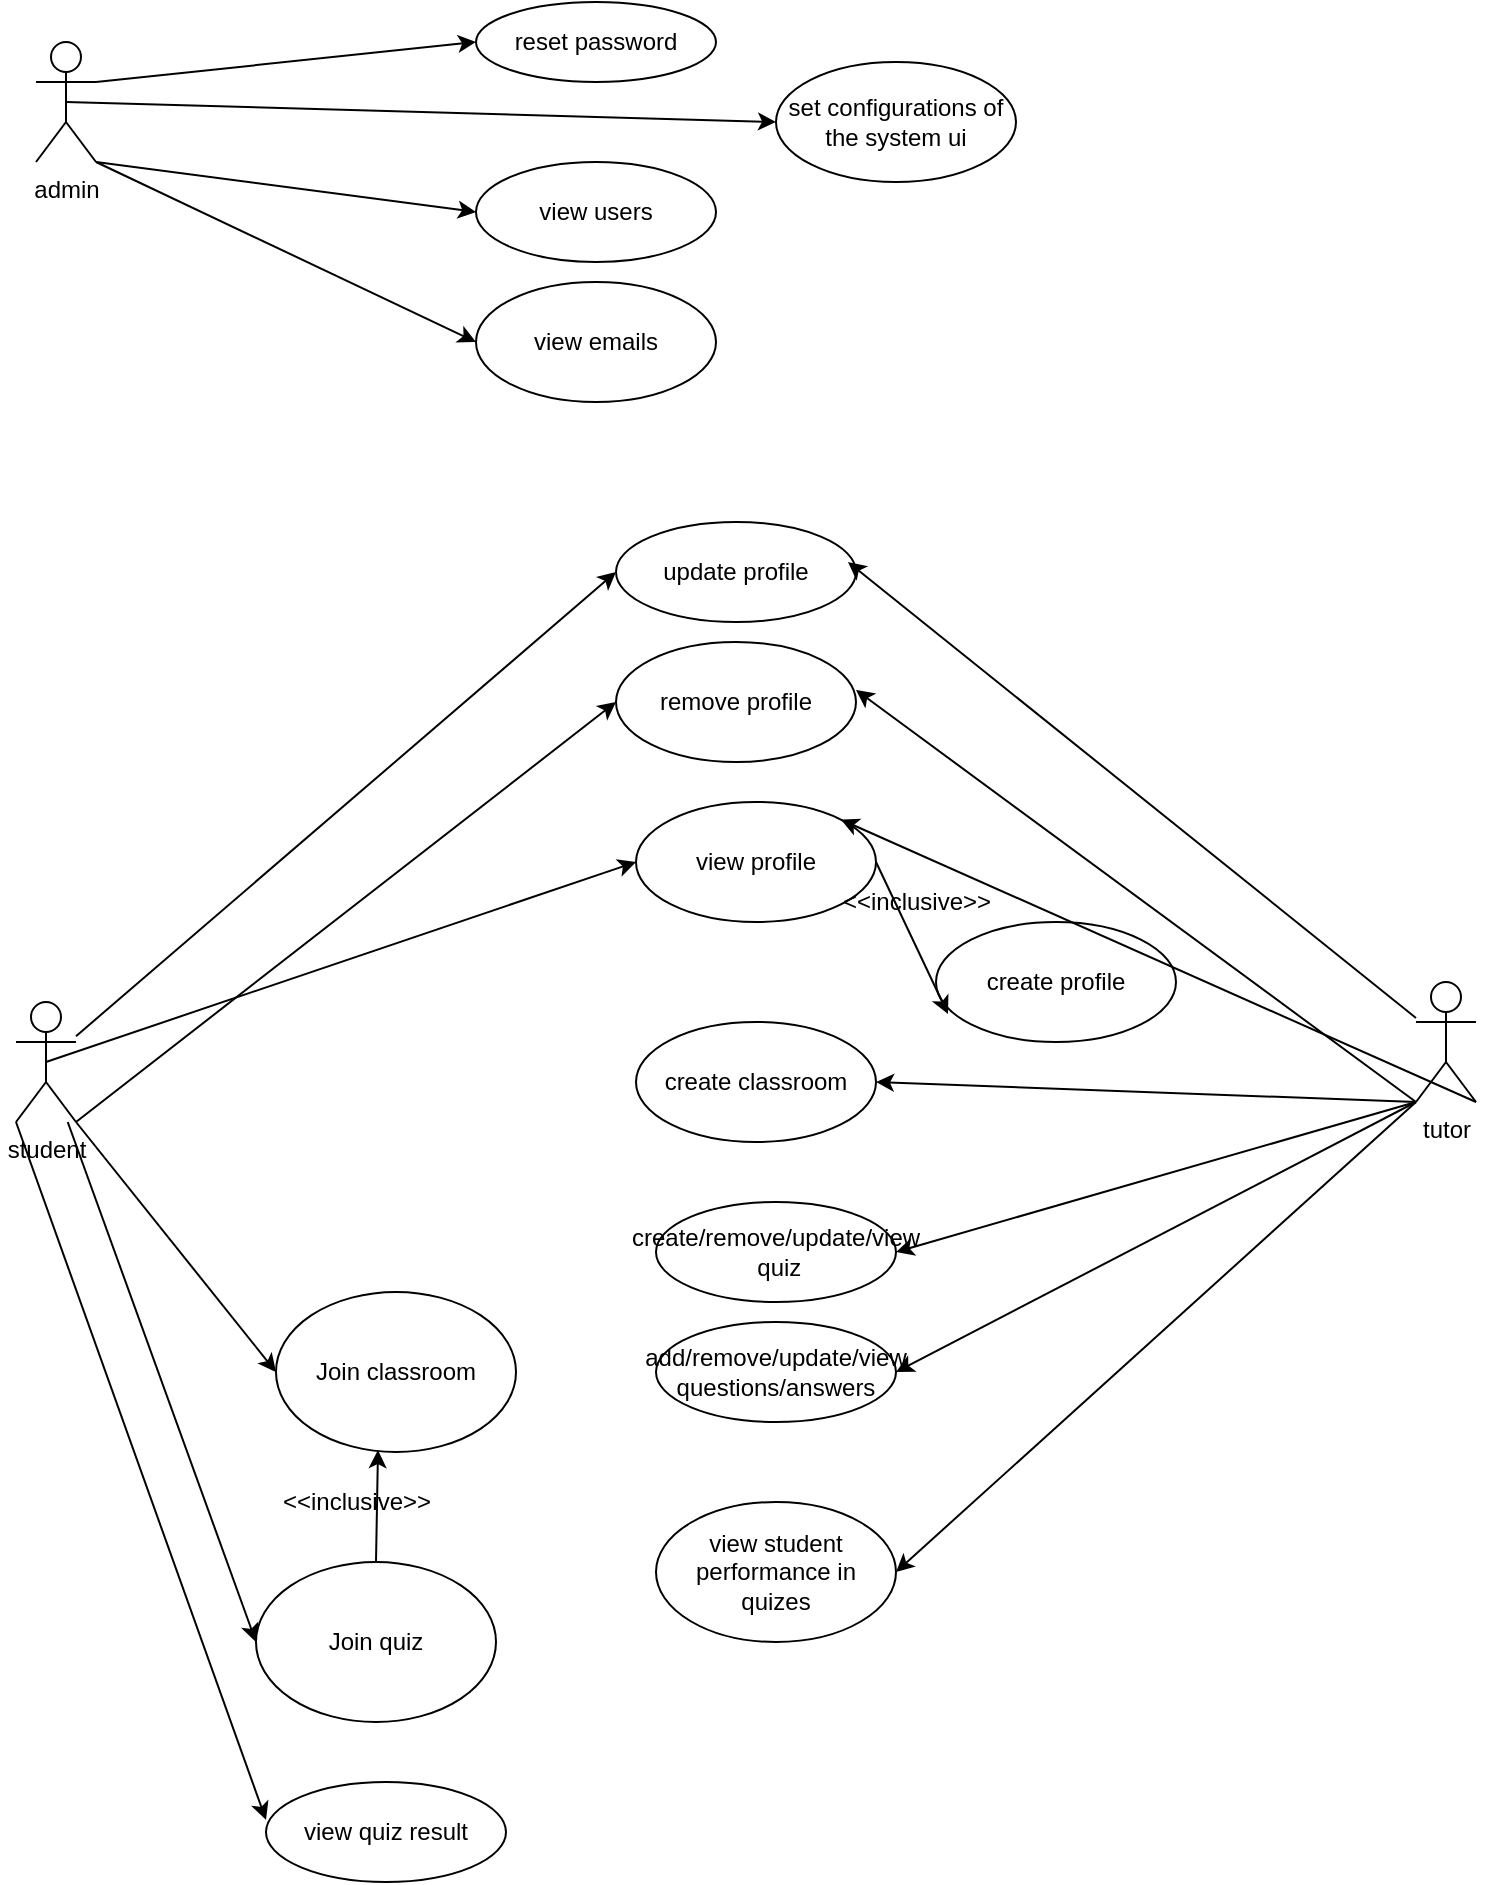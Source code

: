 <mxfile version="13.7.7" type="device"><diagram id="jC6tg1TTdYtsIbvTatWw" name="Page-1"><mxGraphModel dx="868" dy="482" grid="1" gridSize="10" guides="1" tooltips="1" connect="1" arrows="1" fold="1" page="1" pageScale="1" pageWidth="850" pageHeight="1100" math="0" shadow="0"><root><mxCell id="0"/><mxCell id="1" parent="0"/><mxCell id="7lx-r6Z6o3soIPZ9RHmM-1" value="student" style="shape=umlActor;verticalLabelPosition=bottom;verticalAlign=top;html=1;outlineConnect=0;" parent="1" vertex="1"><mxGeometry x="80" y="540" width="30" height="60" as="geometry"/></mxCell><mxCell id="7lx-r6Z6o3soIPZ9RHmM-2" value="tutor&lt;br&gt;" style="shape=umlActor;verticalLabelPosition=bottom;verticalAlign=top;html=1;outlineConnect=0;" parent="1" vertex="1"><mxGeometry x="780" y="530" width="30" height="60" as="geometry"/></mxCell><mxCell id="7lx-r6Z6o3soIPZ9RHmM-3" value="admin" style="shape=umlActor;verticalLabelPosition=bottom;verticalAlign=top;html=1;outlineConnect=0;" parent="1" vertex="1"><mxGeometry x="90" y="60" width="30" height="60" as="geometry"/></mxCell><mxCell id="3_jGDjv583_Xm__qWi4X-5" value="reset password" style="ellipse;whiteSpace=wrap;html=1;" vertex="1" parent="1"><mxGeometry x="310" y="40" width="120" height="40" as="geometry"/></mxCell><mxCell id="3_jGDjv583_Xm__qWi4X-6" value="view users" style="ellipse;whiteSpace=wrap;html=1;" vertex="1" parent="1"><mxGeometry x="310" y="120" width="120" height="50" as="geometry"/></mxCell><mxCell id="3_jGDjv583_Xm__qWi4X-7" value="create profile" style="ellipse;whiteSpace=wrap;html=1;" vertex="1" parent="1"><mxGeometry x="540" y="500" width="120" height="60" as="geometry"/></mxCell><mxCell id="3_jGDjv583_Xm__qWi4X-8" value="set configurations of the system ui" style="ellipse;whiteSpace=wrap;html=1;" vertex="1" parent="1"><mxGeometry x="460" y="70" width="120" height="60" as="geometry"/></mxCell><mxCell id="3_jGDjv583_Xm__qWi4X-9" value="update profile" style="ellipse;whiteSpace=wrap;html=1;" vertex="1" parent="1"><mxGeometry x="380" y="300" width="120" height="50" as="geometry"/></mxCell><mxCell id="3_jGDjv583_Xm__qWi4X-10" value="remove profile" style="ellipse;whiteSpace=wrap;html=1;" vertex="1" parent="1"><mxGeometry x="380" y="360" width="120" height="60" as="geometry"/></mxCell><mxCell id="3_jGDjv583_Xm__qWi4X-11" value="view profile" style="ellipse;whiteSpace=wrap;html=1;" vertex="1" parent="1"><mxGeometry x="390" y="440" width="120" height="60" as="geometry"/></mxCell><mxCell id="3_jGDjv583_Xm__qWi4X-12" value="create classroom" style="ellipse;whiteSpace=wrap;html=1;" vertex="1" parent="1"><mxGeometry x="390" y="550" width="120" height="60" as="geometry"/></mxCell><mxCell id="3_jGDjv583_Xm__qWi4X-13" value="create/remove/update/view&lt;br&gt;&amp;nbsp;quiz" style="ellipse;whiteSpace=wrap;html=1;" vertex="1" parent="1"><mxGeometry x="400" y="640" width="120" height="50" as="geometry"/></mxCell><mxCell id="3_jGDjv583_Xm__qWi4X-14" value="add/remove/update/view&lt;br&gt;questions/answers" style="ellipse;whiteSpace=wrap;html=1;" vertex="1" parent="1"><mxGeometry x="400" y="700" width="120" height="50" as="geometry"/></mxCell><mxCell id="3_jGDjv583_Xm__qWi4X-17" value="view student performance in quizes" style="ellipse;whiteSpace=wrap;html=1;" vertex="1" parent="1"><mxGeometry x="400" y="790" width="120" height="70" as="geometry"/></mxCell><mxCell id="3_jGDjv583_Xm__qWi4X-19" value="" style="endArrow=classic;html=1;entryX=0;entryY=0.5;entryDx=0;entryDy=0;" edge="1" parent="1" source="7lx-r6Z6o3soIPZ9RHmM-1" target="3_jGDjv583_Xm__qWi4X-9"><mxGeometry width="50" height="50" relative="1" as="geometry"><mxPoint x="230" y="310" as="sourcePoint"/><mxPoint x="280" y="260" as="targetPoint"/></mxGeometry></mxCell><mxCell id="3_jGDjv583_Xm__qWi4X-20" value="" style="endArrow=classic;html=1;entryX=0;entryY=0.5;entryDx=0;entryDy=0;exitX=1;exitY=1;exitDx=0;exitDy=0;exitPerimeter=0;" edge="1" parent="1" source="7lx-r6Z6o3soIPZ9RHmM-1" target="3_jGDjv583_Xm__qWi4X-10"><mxGeometry width="50" height="50" relative="1" as="geometry"><mxPoint x="170" y="440" as="sourcePoint"/><mxPoint x="220" y="390" as="targetPoint"/></mxGeometry></mxCell><mxCell id="3_jGDjv583_Xm__qWi4X-21" value="" style="endArrow=classic;html=1;entryX=0;entryY=0.5;entryDx=0;entryDy=0;exitX=0.5;exitY=0.5;exitDx=0;exitDy=0;exitPerimeter=0;" edge="1" parent="1" source="7lx-r6Z6o3soIPZ9RHmM-1" target="3_jGDjv583_Xm__qWi4X-11"><mxGeometry width="50" height="50" relative="1" as="geometry"><mxPoint x="140" y="290" as="sourcePoint"/><mxPoint x="260" y="430" as="targetPoint"/></mxGeometry></mxCell><mxCell id="3_jGDjv583_Xm__qWi4X-22" value="" style="endArrow=classic;html=1;" edge="1" parent="1" source="7lx-r6Z6o3soIPZ9RHmM-2"><mxGeometry width="50" height="50" relative="1" as="geometry"><mxPoint x="190" y="580" as="sourcePoint"/><mxPoint x="496" y="320" as="targetPoint"/></mxGeometry></mxCell><mxCell id="3_jGDjv583_Xm__qWi4X-24" value="" style="endArrow=classic;html=1;entryX=1;entryY=0.4;entryDx=0;entryDy=0;entryPerimeter=0;exitX=0;exitY=1;exitDx=0;exitDy=0;exitPerimeter=0;" edge="1" parent="1" source="7lx-r6Z6o3soIPZ9RHmM-2" target="3_jGDjv583_Xm__qWi4X-10"><mxGeometry width="50" height="50" relative="1" as="geometry"><mxPoint x="670" y="500" as="sourcePoint"/><mxPoint x="720" y="450" as="targetPoint"/></mxGeometry></mxCell><mxCell id="3_jGDjv583_Xm__qWi4X-25" value="" style="endArrow=classic;html=1;entryX=1;entryY=0;entryDx=0;entryDy=0;exitX=1;exitY=1;exitDx=0;exitDy=0;exitPerimeter=0;" edge="1" parent="1" source="7lx-r6Z6o3soIPZ9RHmM-2" target="3_jGDjv583_Xm__qWi4X-11"><mxGeometry width="50" height="50" relative="1" as="geometry"><mxPoint x="220" y="540" as="sourcePoint"/><mxPoint x="270" y="490" as="targetPoint"/></mxGeometry></mxCell><mxCell id="3_jGDjv583_Xm__qWi4X-26" value="" style="endArrow=classic;html=1;entryX=0.05;entryY=0.767;entryDx=0;entryDy=0;entryPerimeter=0;exitX=1;exitY=0.5;exitDx=0;exitDy=0;" edge="1" parent="1" source="3_jGDjv583_Xm__qWi4X-11" target="3_jGDjv583_Xm__qWi4X-7"><mxGeometry width="50" height="50" relative="1" as="geometry"><mxPoint x="500" y="490" as="sourcePoint"/><mxPoint x="570" y="480" as="targetPoint"/></mxGeometry></mxCell><mxCell id="3_jGDjv583_Xm__qWi4X-27" value="&amp;lt;&amp;lt;inclusive&amp;gt;&amp;gt;" style="text;html=1;align=center;verticalAlign=middle;resizable=0;points=[];autosize=1;" vertex="1" parent="1"><mxGeometry x="485" y="480" width="90" height="20" as="geometry"/></mxCell><mxCell id="3_jGDjv583_Xm__qWi4X-28" value="Join classroom" style="ellipse;whiteSpace=wrap;html=1;" vertex="1" parent="1"><mxGeometry x="210" y="685" width="120" height="80" as="geometry"/></mxCell><mxCell id="3_jGDjv583_Xm__qWi4X-29" value="Join quiz" style="ellipse;whiteSpace=wrap;html=1;" vertex="1" parent="1"><mxGeometry x="200" y="820" width="120" height="80" as="geometry"/></mxCell><mxCell id="3_jGDjv583_Xm__qWi4X-30" value="view quiz result" style="ellipse;whiteSpace=wrap;html=1;" vertex="1" parent="1"><mxGeometry x="205" y="930" width="120" height="50" as="geometry"/></mxCell><mxCell id="3_jGDjv583_Xm__qWi4X-31" value="" style="endArrow=classic;html=1;entryX=0.425;entryY=0.988;entryDx=0;entryDy=0;entryPerimeter=0;exitX=0.5;exitY=0;exitDx=0;exitDy=0;" edge="1" parent="1" source="3_jGDjv583_Xm__qWi4X-29" target="3_jGDjv583_Xm__qWi4X-28"><mxGeometry width="50" height="50" relative="1" as="geometry"><mxPoint x="110" y="880" as="sourcePoint"/><mxPoint x="160" y="830" as="targetPoint"/></mxGeometry></mxCell><mxCell id="3_jGDjv583_Xm__qWi4X-32" value="&amp;lt;&amp;lt;inclusive&amp;gt;&amp;gt;" style="text;html=1;align=center;verticalAlign=middle;resizable=0;points=[];autosize=1;" vertex="1" parent="1"><mxGeometry x="205" y="780" width="90" height="20" as="geometry"/></mxCell><mxCell id="3_jGDjv583_Xm__qWi4X-33" value="" style="endArrow=classic;html=1;entryX=0;entryY=0.5;entryDx=0;entryDy=0;" edge="1" parent="1" target="3_jGDjv583_Xm__qWi4X-28"><mxGeometry width="50" height="50" relative="1" as="geometry"><mxPoint x="110" y="600" as="sourcePoint"/><mxPoint x="150" y="750" as="targetPoint"/></mxGeometry></mxCell><mxCell id="3_jGDjv583_Xm__qWi4X-34" value="" style="endArrow=classic;html=1;entryX=0;entryY=0.5;entryDx=0;entryDy=0;" edge="1" parent="1" source="7lx-r6Z6o3soIPZ9RHmM-1" target="3_jGDjv583_Xm__qWi4X-29"><mxGeometry width="50" height="50" relative="1" as="geometry"><mxPoint x="80" y="790" as="sourcePoint"/><mxPoint x="130" y="830" as="targetPoint"/></mxGeometry></mxCell><mxCell id="3_jGDjv583_Xm__qWi4X-35" value="" style="endArrow=classic;html=1;entryX=0;entryY=0.38;entryDx=0;entryDy=0;entryPerimeter=0;exitX=0;exitY=1;exitDx=0;exitDy=0;exitPerimeter=0;" edge="1" parent="1" source="7lx-r6Z6o3soIPZ9RHmM-1" target="3_jGDjv583_Xm__qWi4X-30"><mxGeometry width="50" height="50" relative="1" as="geometry"><mxPoint x="100" y="960" as="sourcePoint"/><mxPoint x="150" y="910" as="targetPoint"/></mxGeometry></mxCell><mxCell id="3_jGDjv583_Xm__qWi4X-36" value="" style="endArrow=classic;html=1;entryX=0;entryY=0.5;entryDx=0;entryDy=0;exitX=1;exitY=0.333;exitDx=0;exitDy=0;exitPerimeter=0;" edge="1" parent="1" source="7lx-r6Z6o3soIPZ9RHmM-3" target="3_jGDjv583_Xm__qWi4X-5"><mxGeometry width="50" height="50" relative="1" as="geometry"><mxPoint x="70" y="280" as="sourcePoint"/><mxPoint x="120" y="230" as="targetPoint"/></mxGeometry></mxCell><mxCell id="3_jGDjv583_Xm__qWi4X-37" value="" style="endArrow=classic;html=1;entryX=0;entryY=0.5;entryDx=0;entryDy=0;exitX=1;exitY=1;exitDx=0;exitDy=0;exitPerimeter=0;" edge="1" parent="1" source="7lx-r6Z6o3soIPZ9RHmM-3" target="3_jGDjv583_Xm__qWi4X-6"><mxGeometry width="50" height="50" relative="1" as="geometry"><mxPoint x="190" y="180" as="sourcePoint"/><mxPoint x="240" y="130" as="targetPoint"/></mxGeometry></mxCell><mxCell id="3_jGDjv583_Xm__qWi4X-38" value="" style="endArrow=classic;html=1;entryX=0;entryY=0.5;entryDx=0;entryDy=0;exitX=0.5;exitY=0.5;exitDx=0;exitDy=0;exitPerimeter=0;" edge="1" parent="1" source="7lx-r6Z6o3soIPZ9RHmM-3" target="3_jGDjv583_Xm__qWi4X-8"><mxGeometry width="50" height="50" relative="1" as="geometry"><mxPoint x="210" y="310" as="sourcePoint"/><mxPoint x="260" y="260" as="targetPoint"/></mxGeometry></mxCell><mxCell id="3_jGDjv583_Xm__qWi4X-39" value="view emails" style="ellipse;whiteSpace=wrap;html=1;" vertex="1" parent="1"><mxGeometry x="310" y="180" width="120" height="60" as="geometry"/></mxCell><mxCell id="3_jGDjv583_Xm__qWi4X-40" value="" style="endArrow=classic;html=1;entryX=0;entryY=0.5;entryDx=0;entryDy=0;" edge="1" parent="1" target="3_jGDjv583_Xm__qWi4X-39"><mxGeometry width="50" height="50" relative="1" as="geometry"><mxPoint x="120" y="120" as="sourcePoint"/><mxPoint x="200" y="220" as="targetPoint"/></mxGeometry></mxCell><mxCell id="3_jGDjv583_Xm__qWi4X-41" value="" style="endArrow=classic;html=1;entryX=1;entryY=0.5;entryDx=0;entryDy=0;exitX=0;exitY=1;exitDx=0;exitDy=0;exitPerimeter=0;" edge="1" parent="1" source="7lx-r6Z6o3soIPZ9RHmM-2" target="3_jGDjv583_Xm__qWi4X-12"><mxGeometry width="50" height="50" relative="1" as="geometry"><mxPoint x="650" y="700" as="sourcePoint"/><mxPoint x="700" y="650" as="targetPoint"/></mxGeometry></mxCell><mxCell id="3_jGDjv583_Xm__qWi4X-42" value="" style="endArrow=classic;html=1;entryX=1;entryY=0.5;entryDx=0;entryDy=0;" edge="1" parent="1" target="3_jGDjv583_Xm__qWi4X-13"><mxGeometry width="50" height="50" relative="1" as="geometry"><mxPoint x="780" y="590" as="sourcePoint"/><mxPoint x="680" y="690" as="targetPoint"/></mxGeometry></mxCell><mxCell id="3_jGDjv583_Xm__qWi4X-43" value="" style="endArrow=classic;html=1;entryX=1;entryY=0.5;entryDx=0;entryDy=0;exitX=0;exitY=1;exitDx=0;exitDy=0;exitPerimeter=0;" edge="1" parent="1" source="7lx-r6Z6o3soIPZ9RHmM-2" target="3_jGDjv583_Xm__qWi4X-14"><mxGeometry width="50" height="50" relative="1" as="geometry"><mxPoint x="640" y="740" as="sourcePoint"/><mxPoint x="690" y="690" as="targetPoint"/></mxGeometry></mxCell><mxCell id="3_jGDjv583_Xm__qWi4X-44" value="" style="endArrow=classic;html=1;entryX=1;entryY=0.5;entryDx=0;entryDy=0;" edge="1" parent="1" target="3_jGDjv583_Xm__qWi4X-17"><mxGeometry width="50" height="50" relative="1" as="geometry"><mxPoint x="780" y="590" as="sourcePoint"/><mxPoint x="720" y="740" as="targetPoint"/></mxGeometry></mxCell></root></mxGraphModel></diagram></mxfile>